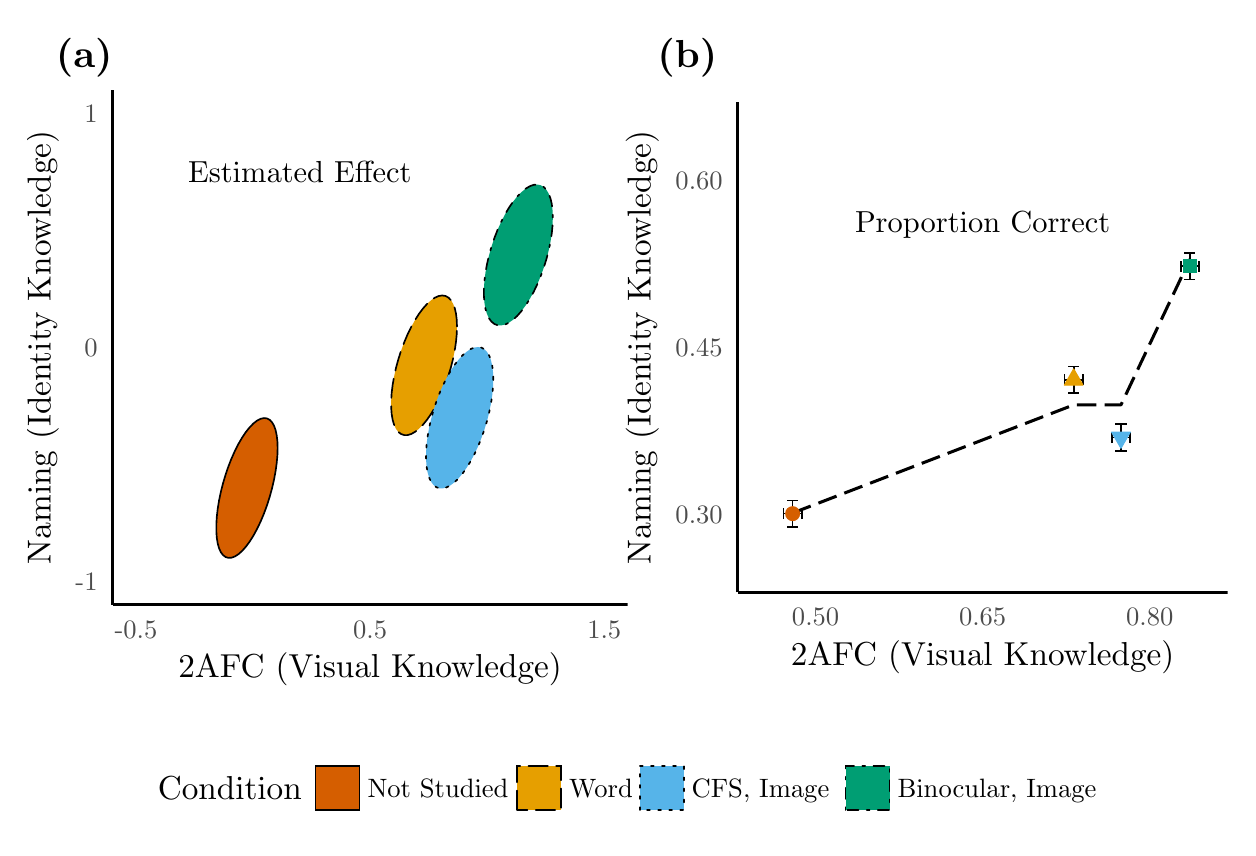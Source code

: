 % Created by tikzDevice version 0.10.1 on 2017-12-10 15:51:17
% !TEX encoding = UTF-8 Unicode
\begin{tikzpicture}[x=1pt,y=1pt]
\definecolor{fillColor}{RGB}{255,255,255}
\path[use as bounding box,fill=fillColor,fill opacity=0.00] (0,0) rectangle (433.62,289.08);
\begin{scope}
\path[clip] (  0.00, 51.19) rectangle (216.81,266.61);
\definecolor{drawColor}{RGB}{255,255,255}
\definecolor{fillColor}{RGB}{255,255,255}

\path[draw=drawColor,line width= 0.6pt,line join=round,line cap=round,fill=fillColor] (  0.00, 51.19) rectangle (216.81,266.61);
\end{scope}
\begin{scope}
\path[clip] ( 30.67, 80.48) rectangle (216.81,266.61);
\definecolor{fillColor}{RGB}{255,255,255}

\path[fill=fillColor] ( 30.67, 80.48) rectangle (216.81,266.61);
\definecolor{drawColor}{RGB}{0,0,0}
\definecolor{fillColor}{RGB}{213,94,0}

\path[draw=drawColor,line width= 0.6pt,line join=round,line cap=round,fill=fillColor] ( 90.32,137.20) --
	( 90.24,139.63) --
	( 89.98,141.82) --
	( 89.57,143.71) --
	( 89.00,145.28) --
	( 88.28,146.52) --
	( 87.43,147.39) --
	( 86.45,147.89) --
	( 85.36,148.01) --
	( 84.18,147.74) --
	( 82.92,147.10) --
	( 81.61,146.09) --
	( 80.26,144.72) --
	( 78.89,143.02) --
	( 77.53,141.01) --
	( 76.20,138.73) --
	( 74.91,136.20) --
	( 73.69,133.47) --
	( 72.55,130.58) --
	( 71.52,127.56) --
	( 70.60,124.48) --
	( 69.81,121.37) --
	( 69.16,118.28) --
	( 68.67,115.26) --
	( 68.34,112.35) --
	( 68.17,109.59) --
	( 68.17,107.04) --
	( 68.34,104.73) --
	( 68.67,102.69) --
	( 69.16,100.95) --
	( 69.81, 99.54) --
	( 70.60, 98.49) --
	( 71.52, 97.80) --
	( 72.55, 97.49) --
	( 73.69, 97.56) --
	( 74.91, 98.02) --
	( 76.20, 98.85) --
	( 77.53,100.04) --
	( 78.89,101.58) --
	( 80.26,103.44) --
	( 81.61,105.59) --
	( 82.92,108.00) --
	( 84.18,110.63) --
	( 85.36,113.45) --
	( 86.45,116.40) --
	( 87.43,119.46) --
	( 88.28,122.56) --
	( 89.00,125.67) --
	( 89.57,128.73) --
	( 89.98,131.70) --
	( 90.24,134.54) --
	( 90.32,137.20) --
	cycle;
\definecolor{fillColor}{RGB}{230,159,0}

\path[draw=drawColor,line width= 0.6pt,dash pattern=on 7pt off 3pt ,line join=round,line cap=round,fill=fillColor] (155.13,181.07) --
	(155.04,183.54) --
	(154.77,185.77) --
	(154.33,187.71) --
	(153.71,189.34) --
	(152.94,190.63) --
	(152.02,191.56) --
	(150.97,192.13) --
	(149.80,192.31) --
	(148.53,192.11) --
	(147.18,191.53) --
	(145.78,190.58) --
	(144.33,189.27) --
	(142.86,187.62) --
	(141.40,185.67) --
	(139.97,183.43) --
	(138.59,180.94) --
	(137.28,178.25) --
	(136.06,175.38) --
	(134.94,172.39) --
	(133.96,169.31) --
	(133.11,166.21) --
	(132.42,163.11) --
	(131.89,160.08) --
	(131.53,157.15) --
	(131.35,154.37) --
	(131.35,151.78) --
	(131.53,149.43) --
	(131.89,147.34) --
	(132.42,145.55) --
	(133.11,144.09) --
	(133.96,142.97) --
	(134.94,142.23) --
	(136.06,141.85) --
	(137.28,141.86) --
	(138.59,142.25) --
	(139.97,143.02) --
	(141.40,144.15) --
	(142.86,145.63) --
	(144.33,147.44) --
	(145.78,149.54) --
	(147.18,151.90) --
	(148.53,154.50) --
	(149.80,157.29) --
	(150.97,160.22) --
	(152.02,163.26) --
	(152.94,166.36) --
	(153.71,169.46) --
	(154.33,172.54) --
	(154.77,175.52) --
	(155.04,178.38) --
	(155.13,181.07) --
	cycle;
\definecolor{fillColor}{RGB}{86,180,233}

\path[draw=drawColor,line width= 0.6pt,dash pattern=on 1pt off 3pt ,line join=round,line cap=round,fill=fillColor] (168.25,162.03) --
	(168.15,164.55) --
	(167.88,166.84) --
	(167.43,168.83) --
	(166.80,170.51) --
	(166.01,171.86) --
	(165.07,172.84) --
	(164.00,173.45) --
	(162.81,173.68) --
	(161.51,173.51) --
	(160.13,172.97) --
	(158.69,172.04) --
	(157.21,170.76) --
	(155.72,169.13) --
	(154.23,167.18) --
	(152.76,164.94) --
	(151.35,162.45) --
	(150.01,159.74) --
	(148.77,156.86) --
	(147.63,153.84) --
	(146.62,150.73) --
	(145.76,147.59) --
	(145.05,144.46) --
	(144.51,141.38) --
	(144.14,138.40) --
	(143.96,135.57) --
	(143.96,132.93) --
	(144.14,130.52) --
	(144.51,128.38) --
	(145.05,126.53) --
	(145.76,125.02) --
	(146.62,123.85) --
	(147.63,123.05) --
	(148.77,122.63) --
	(150.01,122.60) --
	(151.35,122.96) --
	(152.76,123.70) --
	(154.23,124.80) --
	(155.72,126.26) --
	(157.21,128.06) --
	(158.69,130.15) --
	(160.13,132.52) --
	(161.51,135.13) --
	(162.81,137.93) --
	(164.00,140.89) --
	(165.07,143.95) --
	(166.01,147.08) --
	(166.80,150.23) --
	(167.43,153.34) --
	(167.88,156.38) --
	(168.15,159.28) --
	(168.25,162.03) --
	cycle;
\definecolor{fillColor}{RGB}{0,158,115}

\path[draw=drawColor,line width= 0.6pt,dash pattern=on 1pt off 3pt on 4pt off 3pt ,line join=round,line cap=round,fill=fillColor] (189.76,220.47) --
	(189.67,223.02) --
	(189.39,225.33) --
	(188.92,227.35) --
	(188.28,229.07) --
	(187.47,230.45) --
	(186.51,231.48) --
	(185.41,232.13) --
	(184.18,232.40) --
	(182.86,232.29) --
	(181.44,231.79) --
	(179.97,230.91) --
	(178.45,229.67) --
	(176.92,228.09) --
	(175.39,226.18) --
	(173.89,223.99) --
	(172.44,221.53) --
	(171.07,218.86) --
	(169.79,216.00) --
	(168.62,213.00) --
	(167.59,209.92) --
	(166.70,206.79) --
	(165.98,203.66) --
	(165.42,200.58) --
	(165.05,197.59) --
	(164.86,194.75) --
	(164.86,192.09) --
	(165.05,189.66) --
	(165.42,187.49) --
	(165.98,185.62) --
	(166.70,184.06) --
	(167.59,182.86) --
	(168.62,182.02) --
	(169.79,181.56) --
	(171.07,181.48) --
	(172.44,181.78) --
	(173.89,182.47) --
	(175.39,183.53) --
	(176.92,184.95) --
	(178.45,186.70) --
	(179.97,188.75) --
	(181.44,191.08) --
	(182.86,193.65) --
	(184.18,196.42) --
	(185.41,199.36) --
	(186.51,202.40) --
	(187.47,205.52) --
	(188.28,208.65) --
	(188.92,211.76) --
	(189.39,214.80) --
	(189.67,217.72) --
	(189.76,220.47) --
	cycle;

\node[text=drawColor,anchor=base,inner sep=0pt, outer sep=0pt, scale=  1.10] at ( 98.36,233.20) {Estimated Effect};
\end{scope}
\begin{scope}
\path[clip] (  0.00,  0.00) rectangle (433.62,289.08);
\definecolor{drawColor}{RGB}{0,0,0}

\path[draw=drawColor,line width= 1.1pt,line join=round] ( 30.67, 80.48) --
	( 30.67,266.61);
\end{scope}
\begin{scope}
\path[clip] (  0.00,  0.00) rectangle (433.62,289.08);
\definecolor{drawColor}{gray}{0.30}

\node[text=drawColor,anchor=base east,inner sep=0pt, outer sep=0pt, scale=  0.96] at ( 25.27, 85.63) {-1};

\node[text=drawColor,anchor=base east,inner sep=0pt, outer sep=0pt, scale=  0.96] at ( 25.27,170.24) {0};

\node[text=drawColor,anchor=base east,inner sep=0pt, outer sep=0pt, scale=  0.96] at ( 25.27,254.85) {1};
\end{scope}
\begin{scope}
\path[clip] (  0.00,  0.00) rectangle (433.62,289.08);
\definecolor{drawColor}{RGB}{0,0,0}

\path[draw=drawColor,line width= 1.1pt,line join=round] ( 30.67, 80.48) --
	(216.81, 80.48);
\end{scope}
\begin{scope}
\path[clip] (  0.00,  0.00) rectangle (433.62,289.08);
\definecolor{drawColor}{gray}{0.30}

\node[text=drawColor,anchor=base,inner sep=0pt, outer sep=0pt, scale=  0.96] at ( 39.13, 68.47) {-0.5};

\node[text=drawColor,anchor=base,inner sep=0pt, outer sep=0pt, scale=  0.96] at (123.74, 68.47) {0.5};

\node[text=drawColor,anchor=base,inner sep=0pt, outer sep=0pt, scale=  0.96] at (208.35, 68.47) {1.5};
\end{scope}
\begin{scope}
\path[clip] (  0.00,  0.00) rectangle (433.62,289.08);
\definecolor{drawColor}{RGB}{0,0,0}

\node[text=drawColor,anchor=base,inner sep=0pt, outer sep=0pt, scale=  1.20] at (123.74, 54.20) {2AFC (Visual Knowledge)};
\end{scope}
\begin{scope}
\path[clip] (  0.00,  0.00) rectangle (433.62,289.08);
\definecolor{drawColor}{RGB}{0,0,0}

\node[text=drawColor,rotate= 90.00,anchor=base,inner sep=0pt, outer sep=0pt, scale=  1.20] at (  8.26,173.55) {Naming (Identity Knowledge)};
\end{scope}
\begin{scope}
\path[clip] (  0.00, 28.73) rectangle (433.62,289.08);
\definecolor{drawColor}{RGB}{0,0,0}

\node[text=drawColor,anchor=base west,inner sep=0pt, outer sep=0pt, scale=  1.41] at ( 10.21,274.54) {\bfseries (a)};
\end{scope}
\begin{scope}
\path[clip] (216.81, 55.72) rectangle (433.62,262.08);
\definecolor{drawColor}{RGB}{255,255,255}
\definecolor{fillColor}{RGB}{255,255,255}

\path[draw=drawColor,line width= 0.6pt,line join=round,line cap=round,fill=fillColor] (216.81, 55.72) rectangle (433.62,262.08);
\end{scope}
\begin{scope}
\path[clip] (256.55, 85.01) rectangle (433.62,262.08);
\definecolor{fillColor}{RGB}{255,255,255}

\path[fill=fillColor] (256.55, 85.01) rectangle (433.62,262.08);
\definecolor{drawColor}{RGB}{0,0,0}

\path[draw=drawColor,line width= 0.6pt,line join=round] (274.40,118.28) --
	(278.43,118.28);

\path[draw=drawColor,line width= 0.6pt,line join=round] (276.41,118.28) --
	(276.41,108.66);

\path[draw=drawColor,line width= 0.6pt,line join=round] (274.40,108.66) --
	(278.43,108.66);

\path[draw=drawColor,line width= 0.6pt,line join=round] (375.96,166.68) --
	(379.98,166.68);

\path[draw=drawColor,line width= 0.6pt,line join=round] (377.97,166.68) --
	(377.97,157.06);

\path[draw=drawColor,line width= 0.6pt,line join=round] (375.96,157.06) --
	(379.98,157.06);

\path[draw=drawColor,line width= 0.6pt,line join=round] (393.04,145.80) --
	(397.07,145.80);

\path[draw=drawColor,line width= 0.6pt,line join=round] (395.06,145.80) --
	(395.06,136.18);

\path[draw=drawColor,line width= 0.6pt,line join=round] (393.04,136.18) --
	(397.07,136.18);

\path[draw=drawColor,line width= 0.6pt,line join=round] (417.96,207.73) --
	(421.98,207.73);

\path[draw=drawColor,line width= 0.6pt,line join=round] (419.97,207.73) --
	(419.97,198.11);

\path[draw=drawColor,line width= 0.6pt,line join=round] (417.96,198.11) --
	(421.98,198.11);

\path[draw=drawColor,line width= 0.6pt,line join=round] (279.70,111.45) --
	(279.70,115.48);

\path[draw=drawColor,line width= 0.6pt,line join=round] (279.70,113.47) --
	(273.13,113.47);

\path[draw=drawColor,line width= 0.6pt,line join=round] (273.13,111.45) --
	(273.13,115.48);

\path[draw=drawColor,line width= 0.6pt,line join=round] (381.25,159.86) --
	(381.25,163.88);

\path[draw=drawColor,line width= 0.6pt,line join=round] (381.25,161.87) --
	(374.69,161.87);

\path[draw=drawColor,line width= 0.6pt,line join=round] (374.69,159.86) --
	(374.69,163.88);

\path[draw=drawColor,line width= 0.6pt,line join=round] (398.34,138.98) --
	(398.34,143.00);

\path[draw=drawColor,line width= 0.6pt,line join=round] (398.34,140.99) --
	(391.77,140.99);

\path[draw=drawColor,line width= 0.6pt,line join=round] (391.77,138.98) --
	(391.77,143.00);

\path[draw=drawColor,line width= 0.6pt,line join=round] (423.25,200.91) --
	(423.25,204.93);

\path[draw=drawColor,line width= 0.6pt,line join=round] (423.25,202.92) --
	(416.69,202.92);

\path[draw=drawColor,line width= 0.6pt,line join=round] (416.69,200.91) --
	(416.69,204.93);

\path[draw=drawColor,line width= 1.1pt,dash pattern=on 7pt off 3pt ,line join=round] (276.41,113.69) --
	(377.97,152.77) --
	(395.06,152.77) --
	(419.97,205.41);
\definecolor{drawColor}{RGB}{213,94,0}
\definecolor{fillColor}{RGB}{213,94,0}

\path[draw=drawColor,line width= 0.4pt,line join=round,line cap=round,fill=fillColor] (276.41,113.47) circle (  2.50);
\definecolor{drawColor}{RGB}{230,159,0}
\definecolor{fillColor}{RGB}{230,159,0}

\path[draw=drawColor,line width= 0.4pt,line join=round,line cap=round,fill=fillColor] (377.97,165.76) --
	(381.34,159.93) --
	(374.61,159.93) --
	cycle;
\definecolor{drawColor}{RGB}{86,180,233}
\definecolor{fillColor}{RGB}{86,180,233}

\path[draw=drawColor,line width= 0.4pt,line join=round,line cap=round,fill=fillColor] (395.06,137.11) --
	(398.42,142.93) --
	(391.69,142.93) --
	cycle;
\definecolor{fillColor}{RGB}{0,158,115}

\path[fill=fillColor] (417.47,200.43) --
	(422.47,200.43) --
	(422.47,205.42) --
	(417.47,205.42) --
	cycle;
\definecolor{drawColor}{RGB}{0,0,0}

\node[text=drawColor,anchor=base,inner sep=0pt, outer sep=0pt, scale=  1.10] at (345.08,215.02) {Proportion Correct};
\end{scope}
\begin{scope}
\path[clip] (  0.00,  0.00) rectangle (433.62,289.08);
\definecolor{drawColor}{RGB}{0,0,0}

\path[draw=drawColor,line width= 1.1pt,line join=round] (256.55, 85.01) --
	(256.55,262.08);
\end{scope}
\begin{scope}
\path[clip] (  0.00,  0.00) rectangle (433.62,289.08);
\definecolor{drawColor}{gray}{0.30}

\node[text=drawColor,anchor=base east,inner sep=0pt, outer sep=0pt, scale=  0.96] at (251.15,109.88) {0.30};

\node[text=drawColor,anchor=base east,inner sep=0pt, outer sep=0pt, scale=  0.96] at (251.15,170.24) {0.45};

\node[text=drawColor,anchor=base east,inner sep=0pt, outer sep=0pt, scale=  0.96] at (251.15,230.61) {0.60};
\end{scope}
\begin{scope}
\path[clip] (  0.00,  0.00) rectangle (433.62,289.08);
\definecolor{drawColor}{RGB}{0,0,0}

\path[draw=drawColor,line width= 1.1pt,line join=round] (256.55, 85.01) --
	(433.62, 85.01);
\end{scope}
\begin{scope}
\path[clip] (  0.00,  0.00) rectangle (433.62,289.08);
\definecolor{drawColor}{gray}{0.30}

\node[text=drawColor,anchor=base,inner sep=0pt, outer sep=0pt, scale=  0.96] at (284.72, 73.00) {0.50};

\node[text=drawColor,anchor=base,inner sep=0pt, outer sep=0pt, scale=  0.96] at (345.08, 73.00) {0.65};

\node[text=drawColor,anchor=base,inner sep=0pt, outer sep=0pt, scale=  0.96] at (405.45, 73.00) {0.80};
\end{scope}
\begin{scope}
\path[clip] (  0.00,  0.00) rectangle (433.62,289.08);
\definecolor{drawColor}{RGB}{0,0,0}

\node[text=drawColor,anchor=base,inner sep=0pt, outer sep=0pt, scale=  1.20] at (345.08, 58.73) {2AFC (Visual Knowledge)};
\end{scope}
\begin{scope}
\path[clip] (  0.00,  0.00) rectangle (433.62,289.08);
\definecolor{drawColor}{RGB}{0,0,0}

\node[text=drawColor,rotate= 90.00,anchor=base,inner sep=0pt, outer sep=0pt, scale=  1.20] at (225.07,173.55) {Naming (Identity Knowledge)};
\end{scope}
\begin{scope}
\path[clip] (  0.00, 28.73) rectangle (433.62,289.08);
\definecolor{drawColor}{RGB}{0,0,0}

\node[text=drawColor,anchor=base west,inner sep=0pt, outer sep=0pt, scale=  1.41] at (227.58,274.54) {\bfseries (b)};
\end{scope}
\begin{scope}
\path[clip] (  0.00,  0.00) rectangle (433.62,289.08);
\definecolor{fillColor}{RGB}{255,255,255}

\path[fill=fillColor] ( 41.33,  0.00) rectangle (392.29, 28.73);
\end{scope}
\begin{scope}
\path[clip] (  0.00,  0.00) rectangle (433.62,289.08);
\definecolor{drawColor}{RGB}{0,0,0}

\node[text=drawColor,anchor=base west,inner sep=0pt, outer sep=0pt, scale=  1.20] at ( 47.02, 10.23) {Condition};
\end{scope}
\begin{scope}
\path[clip] (  0.00,  0.00) rectangle (433.62,289.08);
\definecolor{drawColor}{RGB}{0,0,0}
\definecolor{fillColor}{RGB}{213,94,0}

\path[draw=drawColor,line width= 0.6pt,line cap=round,fill=fillColor] (104.01,  6.40) rectangle (119.93, 22.32);
\end{scope}
\begin{scope}
\path[clip] (  0.00,  0.00) rectangle (433.62,289.08);
\definecolor{drawColor}{RGB}{0,0,0}
\definecolor{fillColor}{RGB}{230,159,0}

\path[draw=drawColor,line width= 0.6pt,dash pattern=on 7pt off 3pt ,line cap=round,fill=fillColor] (176.88,  6.40) rectangle (192.81, 22.32);
\end{scope}
\begin{scope}
\path[clip] (  0.00,  0.00) rectangle (433.62,289.08);
\definecolor{drawColor}{RGB}{0,0,0}
\definecolor{fillColor}{RGB}{86,180,233}

\path[draw=drawColor,line width= 0.6pt,dash pattern=on 1pt off 3pt ,line cap=round,fill=fillColor] (221.15,  6.40) rectangle (237.07, 22.32);
\end{scope}
\begin{scope}
\path[clip] (  0.00,  0.00) rectangle (433.62,289.08);
\definecolor{drawColor}{RGB}{0,0,0}
\definecolor{fillColor}{RGB}{0,158,115}

\path[draw=drawColor,line width= 0.6pt,dash pattern=on 1pt off 3pt on 4pt off 3pt ,line cap=round,fill=fillColor] (295.53,  6.40) rectangle (311.45, 22.32);
\end{scope}
\begin{scope}
\path[clip] (  0.00,  0.00) rectangle (433.62,289.08);
\definecolor{drawColor}{RGB}{0,0,0}

\node[text=drawColor,anchor=base west,inner sep=0pt, outer sep=0pt, scale=  0.96] at (122.81, 11.06) {Not Studied};
\end{scope}
\begin{scope}
\path[clip] (  0.00,  0.00) rectangle (433.62,289.08);
\definecolor{drawColor}{RGB}{0,0,0}

\node[text=drawColor,anchor=base west,inner sep=0pt, outer sep=0pt, scale=  0.96] at (195.69, 11.06) {Word};
\end{scope}
\begin{scope}
\path[clip] (  0.00,  0.00) rectangle (433.62,289.08);
\definecolor{drawColor}{RGB}{0,0,0}

\node[text=drawColor,anchor=base west,inner sep=0pt, outer sep=0pt, scale=  0.96] at (239.95, 11.06) {CFS, Image};
\end{scope}
\begin{scope}
\path[clip] (  0.00,  0.00) rectangle (433.62,289.08);
\definecolor{drawColor}{RGB}{0,0,0}

\node[text=drawColor,anchor=base west,inner sep=0pt, outer sep=0pt, scale=  0.96] at (314.33, 11.06) {Binocular, Image};
\end{scope}
\end{tikzpicture}
